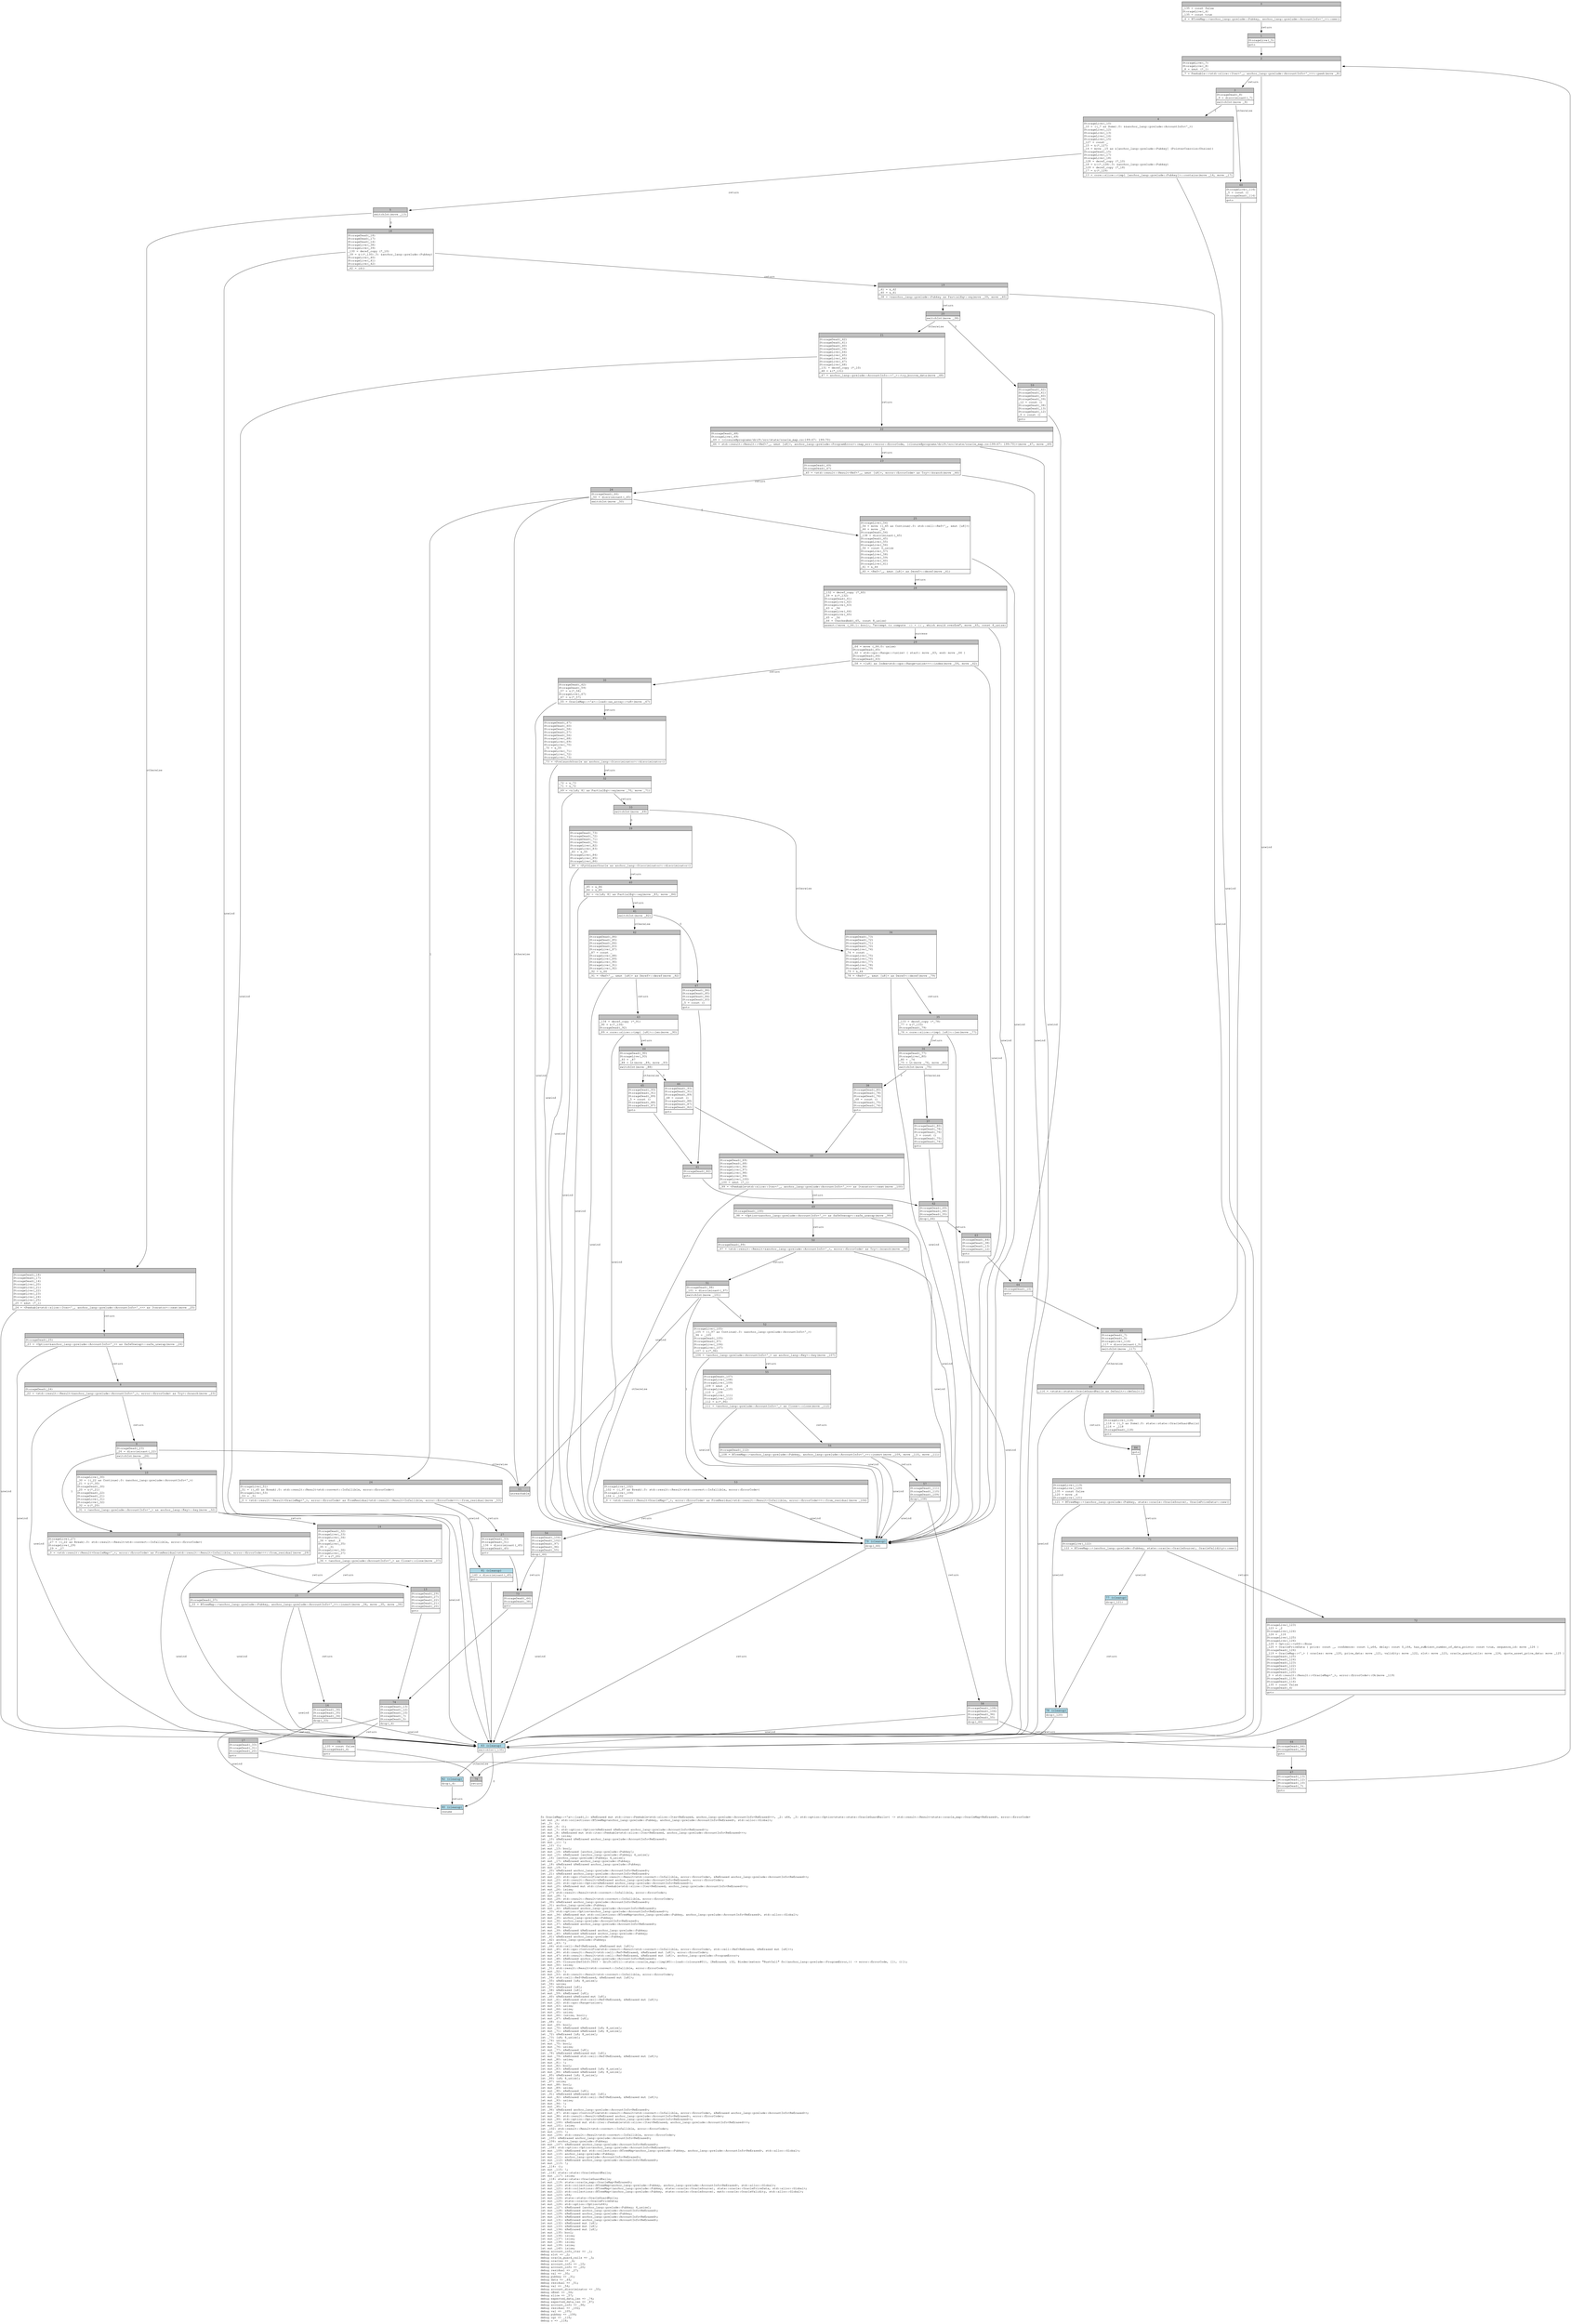digraph Mir_0_3601 {
    graph [fontname="Courier, monospace"];
    node [fontname="Courier, monospace"];
    edge [fontname="Courier, monospace"];
    label=<fn OracleMap::&lt;'a&gt;::load(_1: &amp;ReErased mut std::iter::Peekable&lt;std::slice::Iter&lt;ReErased, anchor_lang::prelude::AccountInfo&lt;ReErased&gt;&gt;&gt;, _2: u64, _3: std::option::Option&lt;state::state::OracleGuardRails&gt;) -&gt; std::result::Result&lt;state::oracle_map::OracleMap&lt;ReErased&gt;, error::ErrorCode&gt;<br align="left"/>let mut _4: std::collections::BTreeMap&lt;anchor_lang::prelude::Pubkey, anchor_lang::prelude::AccountInfo&lt;ReErased&gt;, std::alloc::Global&gt;;<br align="left"/>let _5: ();<br align="left"/>let mut _6: ();<br align="left"/>let mut _7: std::option::Option&lt;&amp;ReErased &amp;ReErased anchor_lang::prelude::AccountInfo&lt;ReErased&gt;&gt;;<br align="left"/>let mut _8: &amp;ReErased mut std::iter::Peekable&lt;std::slice::Iter&lt;ReErased, anchor_lang::prelude::AccountInfo&lt;ReErased&gt;&gt;&gt;;<br align="left"/>let mut _9: isize;<br align="left"/>let _10: &amp;ReErased &amp;ReErased anchor_lang::prelude::AccountInfo&lt;ReErased&gt;;<br align="left"/>let mut _11: !;<br align="left"/>let _12: ();<br align="left"/>let mut _13: bool;<br align="left"/>let mut _14: &amp;ReErased [anchor_lang::prelude::Pubkey];<br align="left"/>let mut _15: &amp;ReErased [anchor_lang::prelude::Pubkey; 4_usize];<br align="left"/>let _16: [anchor_lang::prelude::Pubkey; 4_usize];<br align="left"/>let mut _17: &amp;ReErased anchor_lang::prelude::Pubkey;<br align="left"/>let _18: &amp;ReErased &amp;ReErased anchor_lang::prelude::Pubkey;<br align="left"/>let mut _19: !;<br align="left"/>let _20: &amp;ReErased anchor_lang::prelude::AccountInfo&lt;ReErased&gt;;<br align="left"/>let _21: &amp;ReErased anchor_lang::prelude::AccountInfo&lt;ReErased&gt;;<br align="left"/>let mut _22: std::ops::ControlFlow&lt;std::result::Result&lt;std::convert::Infallible, error::ErrorCode&gt;, &amp;ReErased anchor_lang::prelude::AccountInfo&lt;ReErased&gt;&gt;;<br align="left"/>let mut _23: std::result::Result&lt;&amp;ReErased anchor_lang::prelude::AccountInfo&lt;ReErased&gt;, error::ErrorCode&gt;;<br align="left"/>let mut _24: std::option::Option&lt;&amp;ReErased anchor_lang::prelude::AccountInfo&lt;ReErased&gt;&gt;;<br align="left"/>let mut _25: &amp;ReErased mut std::iter::Peekable&lt;std::slice::Iter&lt;ReErased, anchor_lang::prelude::AccountInfo&lt;ReErased&gt;&gt;&gt;;<br align="left"/>let mut _26: isize;<br align="left"/>let _27: std::result::Result&lt;std::convert::Infallible, error::ErrorCode&gt;;<br align="left"/>let mut _28: !;<br align="left"/>let mut _29: std::result::Result&lt;std::convert::Infallible, error::ErrorCode&gt;;<br align="left"/>let _30: &amp;ReErased anchor_lang::prelude::AccountInfo&lt;ReErased&gt;;<br align="left"/>let _31: anchor_lang::prelude::Pubkey;<br align="left"/>let mut _32: &amp;ReErased anchor_lang::prelude::AccountInfo&lt;ReErased&gt;;<br align="left"/>let _33: std::option::Option&lt;anchor_lang::prelude::AccountInfo&lt;ReErased&gt;&gt;;<br align="left"/>let mut _34: &amp;ReErased mut std::collections::BTreeMap&lt;anchor_lang::prelude::Pubkey, anchor_lang::prelude::AccountInfo&lt;ReErased&gt;, std::alloc::Global&gt;;<br align="left"/>let mut _35: anchor_lang::prelude::Pubkey;<br align="left"/>let mut _36: anchor_lang::prelude::AccountInfo&lt;ReErased&gt;;<br align="left"/>let mut _37: &amp;ReErased anchor_lang::prelude::AccountInfo&lt;ReErased&gt;;<br align="left"/>let mut _38: bool;<br align="left"/>let mut _39: &amp;ReErased &amp;ReErased anchor_lang::prelude::Pubkey;<br align="left"/>let mut _40: &amp;ReErased &amp;ReErased anchor_lang::prelude::Pubkey;<br align="left"/>let _41: &amp;ReErased anchor_lang::prelude::Pubkey;<br align="left"/>let _42: anchor_lang::prelude::Pubkey;<br align="left"/>let mut _43: !;<br align="left"/>let _44: std::cell::Ref&lt;ReErased, &amp;ReErased mut [u8]&gt;;<br align="left"/>let mut _45: std::ops::ControlFlow&lt;std::result::Result&lt;std::convert::Infallible, error::ErrorCode&gt;, std::cell::Ref&lt;ReErased, &amp;ReErased mut [u8]&gt;&gt;;<br align="left"/>let mut _46: std::result::Result&lt;std::cell::Ref&lt;ReErased, &amp;ReErased mut [u8]&gt;, error::ErrorCode&gt;;<br align="left"/>let mut _47: std::result::Result&lt;std::cell::Ref&lt;ReErased, &amp;ReErased mut [u8]&gt;, anchor_lang::prelude::ProgramError&gt;;<br align="left"/>let mut _48: &amp;ReErased anchor_lang::prelude::AccountInfo&lt;ReErased&gt;;<br align="left"/>let mut _49: Closure(DefId(0:3603 ~ drift[d311]::state::oracle_map::{impl#0}::load::{closure#0}), [ReErased, i32, Binder(extern &quot;RustCall&quot; fn((anchor_lang::prelude::ProgramError,)) -&gt; error::ErrorCode, []), ()]);<br align="left"/>let mut _50: isize;<br align="left"/>let _51: std::result::Result&lt;std::convert::Infallible, error::ErrorCode&gt;;<br align="left"/>let mut _52: !;<br align="left"/>let mut _53: std::result::Result&lt;std::convert::Infallible, error::ErrorCode&gt;;<br align="left"/>let _54: std::cell::Ref&lt;ReErased, &amp;ReErased mut [u8]&gt;;<br align="left"/>let _55: &amp;ReErased [u8; 8_usize];<br align="left"/>let _56: usize;<br align="left"/>let _57: &amp;ReErased [u8];<br align="left"/>let _58: &amp;ReErased [u8];<br align="left"/>let mut _59: &amp;ReErased [u8];<br align="left"/>let _60: &amp;ReErased &amp;ReErased mut [u8];<br align="left"/>let mut _61: &amp;ReErased std::cell::Ref&lt;ReErased, &amp;ReErased mut [u8]&gt;;<br align="left"/>let mut _62: std::ops::Range&lt;usize&gt;;<br align="left"/>let mut _63: usize;<br align="left"/>let mut _64: usize;<br align="left"/>let mut _65: usize;<br align="left"/>let mut _66: (usize, bool);<br align="left"/>let mut _67: &amp;ReErased [u8];<br align="left"/>let _68: ();<br align="left"/>let mut _69: bool;<br align="left"/>let mut _70: &amp;ReErased &amp;ReErased [u8; 8_usize];<br align="left"/>let mut _71: &amp;ReErased &amp;ReErased [u8; 8_usize];<br align="left"/>let _72: &amp;ReErased [u8; 8_usize];<br align="left"/>let _73: [u8; 8_usize];<br align="left"/>let _74: usize;<br align="left"/>let mut _75: bool;<br align="left"/>let mut _76: usize;<br align="left"/>let mut _77: &amp;ReErased [u8];<br align="left"/>let _78: &amp;ReErased &amp;ReErased mut [u8];<br align="left"/>let mut _79: &amp;ReErased std::cell::Ref&lt;ReErased, &amp;ReErased mut [u8]&gt;;<br align="left"/>let mut _80: usize;<br align="left"/>let mut _81: !;<br align="left"/>let mut _82: bool;<br align="left"/>let mut _83: &amp;ReErased &amp;ReErased [u8; 8_usize];<br align="left"/>let mut _84: &amp;ReErased &amp;ReErased [u8; 8_usize];<br align="left"/>let _85: &amp;ReErased [u8; 8_usize];<br align="left"/>let _86: [u8; 8_usize];<br align="left"/>let _87: usize;<br align="left"/>let mut _88: bool;<br align="left"/>let mut _89: usize;<br align="left"/>let mut _90: &amp;ReErased [u8];<br align="left"/>let _91: &amp;ReErased &amp;ReErased mut [u8];<br align="left"/>let mut _92: &amp;ReErased std::cell::Ref&lt;ReErased, &amp;ReErased mut [u8]&gt;;<br align="left"/>let mut _93: usize;<br align="left"/>let mut _94: !;<br align="left"/>let mut _95: !;<br align="left"/>let _96: &amp;ReErased anchor_lang::prelude::AccountInfo&lt;ReErased&gt;;<br align="left"/>let mut _97: std::ops::ControlFlow&lt;std::result::Result&lt;std::convert::Infallible, error::ErrorCode&gt;, &amp;ReErased anchor_lang::prelude::AccountInfo&lt;ReErased&gt;&gt;;<br align="left"/>let mut _98: std::result::Result&lt;&amp;ReErased anchor_lang::prelude::AccountInfo&lt;ReErased&gt;, error::ErrorCode&gt;;<br align="left"/>let mut _99: std::option::Option&lt;&amp;ReErased anchor_lang::prelude::AccountInfo&lt;ReErased&gt;&gt;;<br align="left"/>let mut _100: &amp;ReErased mut std::iter::Peekable&lt;std::slice::Iter&lt;ReErased, anchor_lang::prelude::AccountInfo&lt;ReErased&gt;&gt;&gt;;<br align="left"/>let mut _101: isize;<br align="left"/>let _102: std::result::Result&lt;std::convert::Infallible, error::ErrorCode&gt;;<br align="left"/>let mut _103: !;<br align="left"/>let mut _104: std::result::Result&lt;std::convert::Infallible, error::ErrorCode&gt;;<br align="left"/>let _105: &amp;ReErased anchor_lang::prelude::AccountInfo&lt;ReErased&gt;;<br align="left"/>let _106: anchor_lang::prelude::Pubkey;<br align="left"/>let mut _107: &amp;ReErased anchor_lang::prelude::AccountInfo&lt;ReErased&gt;;<br align="left"/>let _108: std::option::Option&lt;anchor_lang::prelude::AccountInfo&lt;ReErased&gt;&gt;;<br align="left"/>let mut _109: &amp;ReErased mut std::collections::BTreeMap&lt;anchor_lang::prelude::Pubkey, anchor_lang::prelude::AccountInfo&lt;ReErased&gt;, std::alloc::Global&gt;;<br align="left"/>let mut _110: anchor_lang::prelude::Pubkey;<br align="left"/>let mut _111: anchor_lang::prelude::AccountInfo&lt;ReErased&gt;;<br align="left"/>let mut _112: &amp;ReErased anchor_lang::prelude::AccountInfo&lt;ReErased&gt;;<br align="left"/>let mut _113: !;<br align="left"/>let _114: ();<br align="left"/>let mut _115: !;<br align="left"/>let _116: state::state::OracleGuardRails;<br align="left"/>let mut _117: isize;<br align="left"/>let _118: state::state::OracleGuardRails;<br align="left"/>let mut _119: state::oracle_map::OracleMap&lt;ReErased&gt;;<br align="left"/>let mut _120: std::collections::BTreeMap&lt;anchor_lang::prelude::Pubkey, anchor_lang::prelude::AccountInfo&lt;ReErased&gt;, std::alloc::Global&gt;;<br align="left"/>let mut _121: std::collections::BTreeMap&lt;(anchor_lang::prelude::Pubkey, state::oracle::OracleSource), state::oracle::OraclePriceData, std::alloc::Global&gt;;<br align="left"/>let mut _122: std::collections::BTreeMap&lt;(anchor_lang::prelude::Pubkey, state::oracle::OracleSource), math::oracle::OracleValidity, std::alloc::Global&gt;;<br align="left"/>let mut _123: u64;<br align="left"/>let mut _124: state::state::OracleGuardRails;<br align="left"/>let mut _125: state::oracle::OraclePriceData;<br align="left"/>let mut _126: std::option::Option&lt;u64&gt;;<br align="left"/>let mut _127: &amp;ReErased [anchor_lang::prelude::Pubkey; 4_usize];<br align="left"/>let mut _128: &amp;ReErased anchor_lang::prelude::AccountInfo&lt;ReErased&gt;;<br align="left"/>let mut _129: &amp;ReErased anchor_lang::prelude::Pubkey;<br align="left"/>let mut _130: &amp;ReErased anchor_lang::prelude::AccountInfo&lt;ReErased&gt;;<br align="left"/>let mut _131: &amp;ReErased anchor_lang::prelude::AccountInfo&lt;ReErased&gt;;<br align="left"/>let mut _132: &amp;ReErased mut [u8];<br align="left"/>let mut _133: &amp;ReErased mut [u8];<br align="left"/>let mut _134: &amp;ReErased mut [u8];<br align="left"/>let mut _135: bool;<br align="left"/>let mut _136: isize;<br align="left"/>let mut _137: isize;<br align="left"/>let mut _138: isize;<br align="left"/>let mut _139: isize;<br align="left"/>let mut _140: isize;<br align="left"/>debug account_info_iter =&gt; _1;<br align="left"/>debug slot =&gt; _2;<br align="left"/>debug oracle_guard_rails =&gt; _3;<br align="left"/>debug oracles =&gt; _4;<br align="left"/>debug account_info =&gt; _10;<br align="left"/>debug account_info =&gt; _20;<br align="left"/>debug residual =&gt; _27;<br align="left"/>debug val =&gt; _30;<br align="left"/>debug pubkey =&gt; _31;<br align="left"/>debug data =&gt; _44;<br align="left"/>debug residual =&gt; _51;<br align="left"/>debug val =&gt; _54;<br align="left"/>debug account_discriminator =&gt; _55;<br align="left"/>debug offset =&gt; _56;<br align="left"/>debug slice =&gt; _57;<br align="left"/>debug expected_data_len =&gt; _74;<br align="left"/>debug expected_data_len =&gt; _87;<br align="left"/>debug account_info =&gt; _96;<br align="left"/>debug residual =&gt; _102;<br align="left"/>debug val =&gt; _105;<br align="left"/>debug pubkey =&gt; _106;<br align="left"/>debug ogr =&gt; _116;<br align="left"/>debug o =&gt; _118;<br align="left"/>>;
    bb0__0_3601 [shape="none", label=<<table border="0" cellborder="1" cellspacing="0"><tr><td bgcolor="gray" align="center" colspan="1">0</td></tr><tr><td align="left" balign="left">_135 = const false<br/>StorageLive(_4)<br/>_135 = const true<br/></td></tr><tr><td align="left">_4 = BTreeMap::&lt;anchor_lang::prelude::Pubkey, anchor_lang::prelude::AccountInfo&lt;'_&gt;&gt;::new()</td></tr></table>>];
    bb1__0_3601 [shape="none", label=<<table border="0" cellborder="1" cellspacing="0"><tr><td bgcolor="gray" align="center" colspan="1">1</td></tr><tr><td align="left" balign="left">StorageLive(_5)<br/></td></tr><tr><td align="left">goto</td></tr></table>>];
    bb2__0_3601 [shape="none", label=<<table border="0" cellborder="1" cellspacing="0"><tr><td bgcolor="gray" align="center" colspan="1">2</td></tr><tr><td align="left" balign="left">StorageLive(_7)<br/>StorageLive(_8)<br/>_8 = &amp;mut (*_1)<br/></td></tr><tr><td align="left">_7 = Peekable::&lt;std::slice::Iter&lt;'_, anchor_lang::prelude::AccountInfo&lt;'_&gt;&gt;&gt;::peek(move _8)</td></tr></table>>];
    bb3__0_3601 [shape="none", label=<<table border="0" cellborder="1" cellspacing="0"><tr><td bgcolor="gray" align="center" colspan="1">3</td></tr><tr><td align="left" balign="left">StorageDead(_8)<br/>_9 = discriminant(_7)<br/></td></tr><tr><td align="left">switchInt(move _9)</td></tr></table>>];
    bb4__0_3601 [shape="none", label=<<table border="0" cellborder="1" cellspacing="0"><tr><td bgcolor="gray" align="center" colspan="1">4</td></tr><tr><td align="left" balign="left">StorageLive(_10)<br/>_10 = ((_7 as Some).0: &amp;&amp;anchor_lang::prelude::AccountInfo&lt;'_&gt;)<br/>StorageLive(_12)<br/>StorageLive(_13)<br/>StorageLive(_14)<br/>StorageLive(_15)<br/>_127 = const _<br/>_15 = &amp;(*_127)<br/>_14 = move _15 as &amp;[anchor_lang::prelude::Pubkey] (PointerCoercion(Unsize))<br/>StorageDead(_15)<br/>StorageLive(_17)<br/>StorageLive(_18)<br/>_128 = deref_copy (*_10)<br/>_18 = &amp;((*_128).3: &amp;anchor_lang::prelude::Pubkey)<br/>_129 = deref_copy (*_18)<br/>_17 = &amp;(*_129)<br/></td></tr><tr><td align="left">_13 = core::slice::&lt;impl [anchor_lang::prelude::Pubkey]&gt;::contains(move _14, move _17)</td></tr></table>>];
    bb5__0_3601 [shape="none", label=<<table border="0" cellborder="1" cellspacing="0"><tr><td bgcolor="gray" align="center" colspan="1">5</td></tr><tr><td align="left">switchInt(move _13)</td></tr></table>>];
    bb6__0_3601 [shape="none", label=<<table border="0" cellborder="1" cellspacing="0"><tr><td bgcolor="gray" align="center" colspan="1">6</td></tr><tr><td align="left" balign="left">StorageDead(_18)<br/>StorageDead(_17)<br/>StorageDead(_14)<br/>StorageLive(_20)<br/>StorageLive(_21)<br/>StorageLive(_22)<br/>StorageLive(_23)<br/>StorageLive(_24)<br/>StorageLive(_25)<br/>_25 = &amp;mut (*_1)<br/></td></tr><tr><td align="left">_24 = &lt;Peekable&lt;std::slice::Iter&lt;'_, anchor_lang::prelude::AccountInfo&lt;'_&gt;&gt;&gt; as Iterator&gt;::next(move _25)</td></tr></table>>];
    bb7__0_3601 [shape="none", label=<<table border="0" cellborder="1" cellspacing="0"><tr><td bgcolor="gray" align="center" colspan="1">7</td></tr><tr><td align="left" balign="left">StorageDead(_25)<br/></td></tr><tr><td align="left">_23 = &lt;Option&lt;&amp;anchor_lang::prelude::AccountInfo&lt;'_&gt;&gt; as SafeUnwrap&gt;::safe_unwrap(move _24)</td></tr></table>>];
    bb8__0_3601 [shape="none", label=<<table border="0" cellborder="1" cellspacing="0"><tr><td bgcolor="gray" align="center" colspan="1">8</td></tr><tr><td align="left" balign="left">StorageDead(_24)<br/></td></tr><tr><td align="left">_22 = &lt;std::result::Result&lt;&amp;anchor_lang::prelude::AccountInfo&lt;'_&gt;, error::ErrorCode&gt; as Try&gt;::branch(move _23)</td></tr></table>>];
    bb9__0_3601 [shape="none", label=<<table border="0" cellborder="1" cellspacing="0"><tr><td bgcolor="gray" align="center" colspan="1">9</td></tr><tr><td align="left" balign="left">StorageDead(_23)<br/>_26 = discriminant(_22)<br/></td></tr><tr><td align="left">switchInt(move _26)</td></tr></table>>];
    bb10__0_3601 [shape="none", label=<<table border="0" cellborder="1" cellspacing="0"><tr><td bgcolor="gray" align="center" colspan="1">10</td></tr><tr><td align="left" balign="left">StorageLive(_30)<br/>_30 = ((_22 as Continue).0: &amp;anchor_lang::prelude::AccountInfo&lt;'_&gt;)<br/>_21 = &amp;(*_30)<br/>StorageDead(_30)<br/>_20 = &amp;(*_21)<br/>StorageDead(_22)<br/>StorageDead(_21)<br/>StorageLive(_31)<br/>StorageLive(_32)<br/>_32 = &amp;(*_20)<br/></td></tr><tr><td align="left">_31 = &lt;anchor_lang::prelude::AccountInfo&lt;'_&gt; as anchor_lang::Key&gt;::key(move _32)</td></tr></table>>];
    bb11__0_3601 [shape="none", label=<<table border="0" cellborder="1" cellspacing="0"><tr><td bgcolor="gray" align="center" colspan="1">11</td></tr><tr><td align="left">unreachable</td></tr></table>>];
    bb12__0_3601 [shape="none", label=<<table border="0" cellborder="1" cellspacing="0"><tr><td bgcolor="gray" align="center" colspan="1">12</td></tr><tr><td align="left" balign="left">StorageLive(_27)<br/>_27 = ((_22 as Break).0: std::result::Result&lt;std::convert::Infallible, error::ErrorCode&gt;)<br/>StorageLive(_29)<br/>_29 = _27<br/></td></tr><tr><td align="left">_0 = &lt;std::result::Result&lt;OracleMap&lt;'_&gt;, error::ErrorCode&gt; as FromResidual&lt;std::result::Result&lt;Infallible, error::ErrorCode&gt;&gt;&gt;::from_residual(move _29)</td></tr></table>>];
    bb13__0_3601 [shape="none", label=<<table border="0" cellborder="1" cellspacing="0"><tr><td bgcolor="gray" align="center" colspan="1">13</td></tr><tr><td align="left" balign="left">StorageDead(_29)<br/>StorageDead(_27)<br/>StorageDead(_22)<br/>StorageDead(_21)<br/>StorageDead(_20)<br/></td></tr><tr><td align="left">goto</td></tr></table>>];
    bb14__0_3601 [shape="none", label=<<table border="0" cellborder="1" cellspacing="0"><tr><td bgcolor="gray" align="center" colspan="1">14</td></tr><tr><td align="left" balign="left">StorageDead(_32)<br/>StorageLive(_33)<br/>StorageLive(_34)<br/>_34 = &amp;mut _4<br/>StorageLive(_35)<br/>_35 = _31<br/>StorageLive(_36)<br/>StorageLive(_37)<br/>_37 = &amp;(*_20)<br/></td></tr><tr><td align="left">_36 = &lt;anchor_lang::prelude::AccountInfo&lt;'_&gt; as Clone&gt;::clone(move _37)</td></tr></table>>];
    bb15__0_3601 [shape="none", label=<<table border="0" cellborder="1" cellspacing="0"><tr><td bgcolor="gray" align="center" colspan="1">15</td></tr><tr><td align="left" balign="left">StorageDead(_37)<br/></td></tr><tr><td align="left">_33 = BTreeMap::&lt;anchor_lang::prelude::Pubkey, anchor_lang::prelude::AccountInfo&lt;'_&gt;&gt;::insert(move _34, move _35, move _36)</td></tr></table>>];
    bb16__0_3601 [shape="none", label=<<table border="0" cellborder="1" cellspacing="0"><tr><td bgcolor="gray" align="center" colspan="1">16</td></tr><tr><td align="left" balign="left">StorageDead(_36)<br/>StorageDead(_35)<br/>StorageDead(_34)<br/></td></tr><tr><td align="left">drop(_33)</td></tr></table>>];
    bb17__0_3601 [shape="none", label=<<table border="0" cellborder="1" cellspacing="0"><tr><td bgcolor="gray" align="center" colspan="1">17</td></tr><tr><td align="left" balign="left">StorageDead(_33)<br/>StorageDead(_31)<br/>StorageDead(_20)<br/></td></tr><tr><td align="left">goto</td></tr></table>>];
    bb18__0_3601 [shape="none", label=<<table border="0" cellborder="1" cellspacing="0"><tr><td bgcolor="gray" align="center" colspan="1">18</td></tr><tr><td align="left" balign="left">StorageDead(_18)<br/>StorageDead(_17)<br/>StorageDead(_14)<br/>StorageLive(_38)<br/>StorageLive(_39)<br/>_130 = deref_copy (*_10)<br/>_39 = &amp;((*_130).3: &amp;anchor_lang::prelude::Pubkey)<br/>StorageLive(_40)<br/>StorageLive(_41)<br/>StorageLive(_42)<br/></td></tr><tr><td align="left">_42 = id()</td></tr></table>>];
    bb19__0_3601 [shape="none", label=<<table border="0" cellborder="1" cellspacing="0"><tr><td bgcolor="gray" align="center" colspan="1">19</td></tr><tr><td align="left" balign="left">_41 = &amp;_42<br/>_40 = &amp;_41<br/></td></tr><tr><td align="left">_38 = &lt;&amp;anchor_lang::prelude::Pubkey as PartialEq&gt;::eq(move _39, move _40)</td></tr></table>>];
    bb20__0_3601 [shape="none", label=<<table border="0" cellborder="1" cellspacing="0"><tr><td bgcolor="gray" align="center" colspan="1">20</td></tr><tr><td align="left">switchInt(move _38)</td></tr></table>>];
    bb21__0_3601 [shape="none", label=<<table border="0" cellborder="1" cellspacing="0"><tr><td bgcolor="gray" align="center" colspan="1">21</td></tr><tr><td align="left" balign="left">StorageDead(_42)<br/>StorageDead(_41)<br/>StorageDead(_40)<br/>StorageDead(_39)<br/>StorageLive(_44)<br/>StorageLive(_45)<br/>StorageLive(_46)<br/>StorageLive(_47)<br/>StorageLive(_48)<br/>_131 = deref_copy (*_10)<br/>_48 = &amp;(*_131)<br/></td></tr><tr><td align="left">_47 = anchor_lang::prelude::AccountInfo::&lt;'_&gt;::try_borrow_data(move _48)</td></tr></table>>];
    bb22__0_3601 [shape="none", label=<<table border="0" cellborder="1" cellspacing="0"><tr><td bgcolor="gray" align="center" colspan="1">22</td></tr><tr><td align="left" balign="left">StorageDead(_48)<br/>StorageLive(_49)<br/>_49 = {closure@programs/drift/src/state/oracle_map.rs:199:67: 199:70}<br/></td></tr><tr><td align="left">_46 = std::result::Result::&lt;Ref&lt;'_, &amp;mut [u8]&gt;, anchor_lang::prelude::ProgramError&gt;::map_err::&lt;error::ErrorCode, {closure@programs/drift/src/state/oracle_map.rs:199:67: 199:70}&gt;(move _47, move _49)</td></tr></table>>];
    bb23__0_3601 [shape="none", label=<<table border="0" cellborder="1" cellspacing="0"><tr><td bgcolor="gray" align="center" colspan="1">23</td></tr><tr><td align="left" balign="left">StorageDead(_49)<br/>StorageDead(_47)<br/></td></tr><tr><td align="left">_45 = &lt;std::result::Result&lt;Ref&lt;'_, &amp;mut [u8]&gt;, error::ErrorCode&gt; as Try&gt;::branch(move _46)</td></tr></table>>];
    bb24__0_3601 [shape="none", label=<<table border="0" cellborder="1" cellspacing="0"><tr><td bgcolor="gray" align="center" colspan="1">24</td></tr><tr><td align="left" balign="left">StorageDead(_46)<br/>_50 = discriminant(_45)<br/></td></tr><tr><td align="left">switchInt(move _50)</td></tr></table>>];
    bb25__0_3601 [shape="none", label=<<table border="0" cellborder="1" cellspacing="0"><tr><td bgcolor="gray" align="center" colspan="1">25</td></tr><tr><td align="left" balign="left">StorageLive(_54)<br/>_54 = move ((_45 as Continue).0: std::cell::Ref&lt;'_, &amp;mut [u8]&gt;)<br/>_44 = move _54<br/>StorageDead(_54)<br/>_138 = discriminant(_45)<br/>StorageDead(_45)<br/>StorageLive(_55)<br/>StorageLive(_56)<br/>_56 = const 0_usize<br/>StorageLive(_57)<br/>StorageLive(_58)<br/>StorageLive(_59)<br/>StorageLive(_60)<br/>StorageLive(_61)<br/>_61 = &amp;_44<br/></td></tr><tr><td align="left">_60 = &lt;Ref&lt;'_, &amp;mut [u8]&gt; as Deref&gt;::deref(move _61)</td></tr></table>>];
    bb26__0_3601 [shape="none", label=<<table border="0" cellborder="1" cellspacing="0"><tr><td bgcolor="gray" align="center" colspan="1">26</td></tr><tr><td align="left" balign="left">StorageLive(_51)<br/>_51 = ((_45 as Break).0: std::result::Result&lt;std::convert::Infallible, error::ErrorCode&gt;)<br/>StorageLive(_53)<br/>_53 = _51<br/></td></tr><tr><td align="left">_0 = &lt;std::result::Result&lt;OracleMap&lt;'_&gt;, error::ErrorCode&gt; as FromResidual&lt;std::result::Result&lt;Infallible, error::ErrorCode&gt;&gt;&gt;::from_residual(move _53)</td></tr></table>>];
    bb27__0_3601 [shape="none", label=<<table border="0" cellborder="1" cellspacing="0"><tr><td bgcolor="gray" align="center" colspan="1">27</td></tr><tr><td align="left" balign="left">StorageDead(_53)<br/>StorageDead(_51)<br/>_136 = discriminant(_45)<br/>StorageDead(_45)<br/></td></tr><tr><td align="left">goto</td></tr></table>>];
    bb28__0_3601 [shape="none", label=<<table border="0" cellborder="1" cellspacing="0"><tr><td bgcolor="gray" align="center" colspan="1">28</td></tr><tr><td align="left" balign="left">_132 = deref_copy (*_60)<br/>_59 = &amp;(*_132)<br/>StorageDead(_61)<br/>StorageLive(_62)<br/>StorageLive(_63)<br/>_63 = _56<br/>StorageLive(_64)<br/>StorageLive(_65)<br/>_65 = _56<br/>_66 = CheckedAdd(_65, const 8_usize)<br/></td></tr><tr><td align="left">assert(!move (_66.1: bool), &quot;attempt to compute `{} + {}`, which would overflow&quot;, move _65, const 8_usize)</td></tr></table>>];
    bb29__0_3601 [shape="none", label=<<table border="0" cellborder="1" cellspacing="0"><tr><td bgcolor="gray" align="center" colspan="1">29</td></tr><tr><td align="left" balign="left">_64 = move (_66.0: usize)<br/>StorageDead(_65)<br/>_62 = std::ops::Range::&lt;usize&gt; { start: move _63, end: move _64 }<br/>StorageDead(_64)<br/>StorageDead(_63)<br/></td></tr><tr><td align="left">_58 = &lt;[u8] as Index&lt;std::ops::Range&lt;usize&gt;&gt;&gt;::index(move _59, move _62)</td></tr></table>>];
    bb30__0_3601 [shape="none", label=<<table border="0" cellborder="1" cellspacing="0"><tr><td bgcolor="gray" align="center" colspan="1">30</td></tr><tr><td align="left" balign="left">StorageDead(_62)<br/>StorageDead(_59)<br/>_57 = &amp;(*_58)<br/>StorageLive(_67)<br/>_67 = &amp;(*_57)<br/></td></tr><tr><td align="left">_55 = OracleMap::&lt;'a&gt;::load::as_array::&lt;u8&gt;(move _67)</td></tr></table>>];
    bb31__0_3601 [shape="none", label=<<table border="0" cellborder="1" cellspacing="0"><tr><td bgcolor="gray" align="center" colspan="1">31</td></tr><tr><td align="left" balign="left">StorageDead(_67)<br/>StorageDead(_60)<br/>StorageDead(_58)<br/>StorageDead(_57)<br/>StorageDead(_56)<br/>StorageLive(_68)<br/>StorageLive(_69)<br/>StorageLive(_70)<br/>_70 = &amp;_55<br/>StorageLive(_71)<br/>StorageLive(_72)<br/>StorageLive(_73)<br/></td></tr><tr><td align="left">_73 = &lt;PrelaunchOracle as anchor_lang::Discriminator&gt;::discriminator()</td></tr></table>>];
    bb32__0_3601 [shape="none", label=<<table border="0" cellborder="1" cellspacing="0"><tr><td bgcolor="gray" align="center" colspan="1">32</td></tr><tr><td align="left" balign="left">_72 = &amp;_73<br/>_71 = &amp;_72<br/></td></tr><tr><td align="left">_69 = &lt;&amp;[u8; 8] as PartialEq&gt;::eq(move _70, move _71)</td></tr></table>>];
    bb33__0_3601 [shape="none", label=<<table border="0" cellborder="1" cellspacing="0"><tr><td bgcolor="gray" align="center" colspan="1">33</td></tr><tr><td align="left">switchInt(move _69)</td></tr></table>>];
    bb34__0_3601 [shape="none", label=<<table border="0" cellborder="1" cellspacing="0"><tr><td bgcolor="gray" align="center" colspan="1">34</td></tr><tr><td align="left" balign="left">StorageDead(_73)<br/>StorageDead(_72)<br/>StorageDead(_71)<br/>StorageDead(_70)<br/>StorageLive(_74)<br/>_74 = const _<br/>StorageLive(_75)<br/>StorageLive(_76)<br/>StorageLive(_77)<br/>StorageLive(_78)<br/>StorageLive(_79)<br/>_79 = &amp;_44<br/></td></tr><tr><td align="left">_78 = &lt;Ref&lt;'_, &amp;mut [u8]&gt; as Deref&gt;::deref(move _79)</td></tr></table>>];
    bb35__0_3601 [shape="none", label=<<table border="0" cellborder="1" cellspacing="0"><tr><td bgcolor="gray" align="center" colspan="1">35</td></tr><tr><td align="left" balign="left">_133 = deref_copy (*_78)<br/>_77 = &amp;(*_133)<br/>StorageDead(_79)<br/></td></tr><tr><td align="left">_76 = core::slice::&lt;impl [u8]&gt;::len(move _77)</td></tr></table>>];
    bb36__0_3601 [shape="none", label=<<table border="0" cellborder="1" cellspacing="0"><tr><td bgcolor="gray" align="center" colspan="1">36</td></tr><tr><td align="left" balign="left">StorageDead(_77)<br/>StorageLive(_80)<br/>_80 = _74<br/>_75 = Lt(move _76, move _80)<br/></td></tr><tr><td align="left">switchInt(move _75)</td></tr></table>>];
    bb37__0_3601 [shape="none", label=<<table border="0" cellborder="1" cellspacing="0"><tr><td bgcolor="gray" align="center" colspan="1">37</td></tr><tr><td align="left" balign="left">StorageDead(_80)<br/>StorageDead(_78)<br/>StorageDead(_76)<br/>_5 = const ()<br/>StorageDead(_75)<br/>StorageDead(_74)<br/></td></tr><tr><td align="left">goto</td></tr></table>>];
    bb38__0_3601 [shape="none", label=<<table border="0" cellborder="1" cellspacing="0"><tr><td bgcolor="gray" align="center" colspan="1">38</td></tr><tr><td align="left" balign="left">StorageDead(_80)<br/>StorageDead(_78)<br/>StorageDead(_76)<br/>_68 = const ()<br/>StorageDead(_75)<br/>StorageDead(_74)<br/></td></tr><tr><td align="left">goto</td></tr></table>>];
    bb39__0_3601 [shape="none", label=<<table border="0" cellborder="1" cellspacing="0"><tr><td bgcolor="gray" align="center" colspan="1">39</td></tr><tr><td align="left" balign="left">StorageDead(_73)<br/>StorageDead(_72)<br/>StorageDead(_71)<br/>StorageDead(_70)<br/>StorageLive(_82)<br/>StorageLive(_83)<br/>_83 = &amp;_55<br/>StorageLive(_84)<br/>StorageLive(_85)<br/>StorageLive(_86)<br/></td></tr><tr><td align="left">_86 = &lt;PythLazerOracle as anchor_lang::Discriminator&gt;::discriminator()</td></tr></table>>];
    bb40__0_3601 [shape="none", label=<<table border="0" cellborder="1" cellspacing="0"><tr><td bgcolor="gray" align="center" colspan="1">40</td></tr><tr><td align="left" balign="left">_85 = &amp;_86<br/>_84 = &amp;_85<br/></td></tr><tr><td align="left">_82 = &lt;&amp;[u8; 8] as PartialEq&gt;::eq(move _83, move _84)</td></tr></table>>];
    bb41__0_3601 [shape="none", label=<<table border="0" cellborder="1" cellspacing="0"><tr><td bgcolor="gray" align="center" colspan="1">41</td></tr><tr><td align="left">switchInt(move _82)</td></tr></table>>];
    bb42__0_3601 [shape="none", label=<<table border="0" cellborder="1" cellspacing="0"><tr><td bgcolor="gray" align="center" colspan="1">42</td></tr><tr><td align="left" balign="left">StorageDead(_86)<br/>StorageDead(_85)<br/>StorageDead(_84)<br/>StorageDead(_83)<br/>StorageLive(_87)<br/>_87 = const _<br/>StorageLive(_88)<br/>StorageLive(_89)<br/>StorageLive(_90)<br/>StorageLive(_91)<br/>StorageLive(_92)<br/>_92 = &amp;_44<br/></td></tr><tr><td align="left">_91 = &lt;Ref&lt;'_, &amp;mut [u8]&gt; as Deref&gt;::deref(move _92)</td></tr></table>>];
    bb43__0_3601 [shape="none", label=<<table border="0" cellborder="1" cellspacing="0"><tr><td bgcolor="gray" align="center" colspan="1">43</td></tr><tr><td align="left" balign="left">_134 = deref_copy (*_91)<br/>_90 = &amp;(*_134)<br/>StorageDead(_92)<br/></td></tr><tr><td align="left">_89 = core::slice::&lt;impl [u8]&gt;::len(move _90)</td></tr></table>>];
    bb44__0_3601 [shape="none", label=<<table border="0" cellborder="1" cellspacing="0"><tr><td bgcolor="gray" align="center" colspan="1">44</td></tr><tr><td align="left" balign="left">StorageDead(_90)<br/>StorageLive(_93)<br/>_93 = _87<br/>_88 = Lt(move _89, move _93)<br/></td></tr><tr><td align="left">switchInt(move _88)</td></tr></table>>];
    bb45__0_3601 [shape="none", label=<<table border="0" cellborder="1" cellspacing="0"><tr><td bgcolor="gray" align="center" colspan="1">45</td></tr><tr><td align="left" balign="left">StorageDead(_93)<br/>StorageDead(_91)<br/>StorageDead(_89)<br/>_5 = const ()<br/>StorageDead(_88)<br/>StorageDead(_87)<br/></td></tr><tr><td align="left">goto</td></tr></table>>];
    bb46__0_3601 [shape="none", label=<<table border="0" cellborder="1" cellspacing="0"><tr><td bgcolor="gray" align="center" colspan="1">46</td></tr><tr><td align="left" balign="left">StorageDead(_93)<br/>StorageDead(_91)<br/>StorageDead(_89)<br/>_68 = const ()<br/>StorageDead(_88)<br/>StorageDead(_87)<br/>StorageDead(_82)<br/></td></tr><tr><td align="left">goto</td></tr></table>>];
    bb47__0_3601 [shape="none", label=<<table border="0" cellborder="1" cellspacing="0"><tr><td bgcolor="gray" align="center" colspan="1">47</td></tr><tr><td align="left" balign="left">StorageDead(_86)<br/>StorageDead(_85)<br/>StorageDead(_84)<br/>StorageDead(_83)<br/>_5 = const ()<br/></td></tr><tr><td align="left">goto</td></tr></table>>];
    bb48__0_3601 [shape="none", label=<<table border="0" cellborder="1" cellspacing="0"><tr><td bgcolor="gray" align="center" colspan="1">48</td></tr><tr><td align="left" balign="left">StorageDead(_69)<br/>StorageDead(_68)<br/>StorageLive(_96)<br/>StorageLive(_97)<br/>StorageLive(_98)<br/>StorageLive(_99)<br/>StorageLive(_100)<br/>_100 = &amp;mut (*_1)<br/></td></tr><tr><td align="left">_99 = &lt;Peekable&lt;std::slice::Iter&lt;'_, anchor_lang::prelude::AccountInfo&lt;'_&gt;&gt;&gt; as Iterator&gt;::next(move _100)</td></tr></table>>];
    bb49__0_3601 [shape="none", label=<<table border="0" cellborder="1" cellspacing="0"><tr><td bgcolor="gray" align="center" colspan="1">49</td></tr><tr><td align="left" balign="left">StorageDead(_100)<br/></td></tr><tr><td align="left">_98 = &lt;Option&lt;&amp;anchor_lang::prelude::AccountInfo&lt;'_&gt;&gt; as SafeUnwrap&gt;::safe_unwrap(move _99)</td></tr></table>>];
    bb50__0_3601 [shape="none", label=<<table border="0" cellborder="1" cellspacing="0"><tr><td bgcolor="gray" align="center" colspan="1">50</td></tr><tr><td align="left" balign="left">StorageDead(_99)<br/></td></tr><tr><td align="left">_97 = &lt;std::result::Result&lt;&amp;anchor_lang::prelude::AccountInfo&lt;'_&gt;, error::ErrorCode&gt; as Try&gt;::branch(move _98)</td></tr></table>>];
    bb51__0_3601 [shape="none", label=<<table border="0" cellborder="1" cellspacing="0"><tr><td bgcolor="gray" align="center" colspan="1">51</td></tr><tr><td align="left" balign="left">StorageDead(_98)<br/>_101 = discriminant(_97)<br/></td></tr><tr><td align="left">switchInt(move _101)</td></tr></table>>];
    bb52__0_3601 [shape="none", label=<<table border="0" cellborder="1" cellspacing="0"><tr><td bgcolor="gray" align="center" colspan="1">52</td></tr><tr><td align="left" balign="left">StorageLive(_105)<br/>_105 = ((_97 as Continue).0: &amp;anchor_lang::prelude::AccountInfo&lt;'_&gt;)<br/>_96 = _105<br/>StorageDead(_105)<br/>StorageDead(_97)<br/>StorageLive(_106)<br/>StorageLive(_107)<br/>_107 = &amp;(*_96)<br/></td></tr><tr><td align="left">_106 = &lt;anchor_lang::prelude::AccountInfo&lt;'_&gt; as anchor_lang::Key&gt;::key(move _107)</td></tr></table>>];
    bb53__0_3601 [shape="none", label=<<table border="0" cellborder="1" cellspacing="0"><tr><td bgcolor="gray" align="center" colspan="1">53</td></tr><tr><td align="left" balign="left">StorageLive(_102)<br/>_102 = ((_97 as Break).0: std::result::Result&lt;std::convert::Infallible, error::ErrorCode&gt;)<br/>StorageLive(_104)<br/>_104 = _102<br/></td></tr><tr><td align="left">_0 = &lt;std::result::Result&lt;OracleMap&lt;'_&gt;, error::ErrorCode&gt; as FromResidual&lt;std::result::Result&lt;Infallible, error::ErrorCode&gt;&gt;&gt;::from_residual(move _104)</td></tr></table>>];
    bb54__0_3601 [shape="none", label=<<table border="0" cellborder="1" cellspacing="0"><tr><td bgcolor="gray" align="center" colspan="1">54</td></tr><tr><td align="left" balign="left">StorageDead(_104)<br/>StorageDead(_102)<br/>StorageDead(_97)<br/>StorageDead(_96)<br/>StorageDead(_55)<br/></td></tr><tr><td align="left">drop(_44)</td></tr></table>>];
    bb55__0_3601 [shape="none", label=<<table border="0" cellborder="1" cellspacing="0"><tr><td bgcolor="gray" align="center" colspan="1">55</td></tr><tr><td align="left" balign="left">StorageDead(_107)<br/>StorageLive(_108)<br/>StorageLive(_109)<br/>_109 = &amp;mut _4<br/>StorageLive(_110)<br/>_110 = _106<br/>StorageLive(_111)<br/>StorageLive(_112)<br/>_112 = &amp;(*_96)<br/></td></tr><tr><td align="left">_111 = &lt;anchor_lang::prelude::AccountInfo&lt;'_&gt; as Clone&gt;::clone(move _112)</td></tr></table>>];
    bb56__0_3601 [shape="none", label=<<table border="0" cellborder="1" cellspacing="0"><tr><td bgcolor="gray" align="center" colspan="1">56</td></tr><tr><td align="left" balign="left">StorageDead(_112)<br/></td></tr><tr><td align="left">_108 = BTreeMap::&lt;anchor_lang::prelude::Pubkey, anchor_lang::prelude::AccountInfo&lt;'_&gt;&gt;::insert(move _109, move _110, move _111)</td></tr></table>>];
    bb57__0_3601 [shape="none", label=<<table border="0" cellborder="1" cellspacing="0"><tr><td bgcolor="gray" align="center" colspan="1">57</td></tr><tr><td align="left" balign="left">StorageDead(_111)<br/>StorageDead(_110)<br/>StorageDead(_109)<br/></td></tr><tr><td align="left">drop(_108)</td></tr></table>>];
    bb58__0_3601 [shape="none", label=<<table border="0" cellborder="1" cellspacing="0"><tr><td bgcolor="gray" align="center" colspan="1">58</td></tr><tr><td align="left" balign="left">StorageDead(_108)<br/>StorageDead(_106)<br/>StorageDead(_96)<br/>StorageDead(_55)<br/></td></tr><tr><td align="left">drop(_44)</td></tr></table>>];
    bb59__0_3601 [shape="none", label=<<table border="0" cellborder="1" cellspacing="0"><tr><td bgcolor="gray" align="center" colspan="1">59</td></tr><tr><td align="left" balign="left">StorageDead(_42)<br/>StorageDead(_41)<br/>StorageDead(_40)<br/>StorageDead(_39)<br/>_12 = const ()<br/>StorageDead(_38)<br/>StorageDead(_13)<br/>StorageDead(_12)<br/>_5 = const ()<br/></td></tr><tr><td align="left">goto</td></tr></table>>];
    bb60__0_3601 [shape="none", label=<<table border="0" cellborder="1" cellspacing="0"><tr><td bgcolor="gray" align="center" colspan="1">60</td></tr><tr><td align="left" balign="left">StorageLive(_114)<br/>_5 = const ()<br/>StorageDead(_114)<br/></td></tr><tr><td align="left">goto</td></tr></table>>];
    bb61__0_3601 [shape="none", label=<<table border="0" cellborder="1" cellspacing="0"><tr><td bgcolor="gray" align="center" colspan="1">61</td></tr><tr><td align="left" balign="left">StorageDead(_82)<br/></td></tr><tr><td align="left">goto</td></tr></table>>];
    bb62__0_3601 [shape="none", label=<<table border="0" cellborder="1" cellspacing="0"><tr><td bgcolor="gray" align="center" colspan="1">62</td></tr><tr><td align="left" balign="left">StorageDead(_69)<br/>StorageDead(_68)<br/>StorageDead(_55)<br/></td></tr><tr><td align="left">drop(_44)</td></tr></table>>];
    bb63__0_3601 [shape="none", label=<<table border="0" cellborder="1" cellspacing="0"><tr><td bgcolor="gray" align="center" colspan="1">63</td></tr><tr><td align="left" balign="left">StorageDead(_44)<br/>StorageDead(_38)<br/>StorageDead(_13)<br/>StorageDead(_12)<br/></td></tr><tr><td align="left">goto</td></tr></table>>];
    bb64__0_3601 [shape="none", label=<<table border="0" cellborder="1" cellspacing="0"><tr><td bgcolor="gray" align="center" colspan="1">64</td></tr><tr><td align="left" balign="left">StorageDead(_10)<br/></td></tr><tr><td align="left">goto</td></tr></table>>];
    bb65__0_3601 [shape="none", label=<<table border="0" cellborder="1" cellspacing="0"><tr><td bgcolor="gray" align="center" colspan="1">65</td></tr><tr><td align="left" balign="left">StorageDead(_7)<br/>StorageDead(_5)<br/>StorageLive(_116)<br/>_117 = discriminant(_3)<br/></td></tr><tr><td align="left">switchInt(move _117)</td></tr></table>>];
    bb66__0_3601 [shape="none", label=<<table border="0" cellborder="1" cellspacing="0"><tr><td bgcolor="gray" align="center" colspan="1">66</td></tr><tr><td align="left" balign="left">StorageDead(_44)<br/>StorageDead(_38)<br/></td></tr><tr><td align="left">goto</td></tr></table>>];
    bb67__0_3601 [shape="none", label=<<table border="0" cellborder="1" cellspacing="0"><tr><td bgcolor="gray" align="center" colspan="1">67</td></tr><tr><td align="left" balign="left">StorageDead(_13)<br/>StorageDead(_12)<br/>StorageDead(_10)<br/>StorageDead(_7)<br/></td></tr><tr><td align="left">goto</td></tr></table>>];
    bb68__0_3601 [shape="none", label=<<table border="0" cellborder="1" cellspacing="0"><tr><td bgcolor="gray" align="center" colspan="1">68</td></tr><tr><td align="left" balign="left">StorageLive(_118)<br/>_118 = ((_3 as Some).0: state::state::OracleGuardRails)<br/>_116 = _118<br/>StorageDead(_118)<br/></td></tr><tr><td align="left">goto</td></tr></table>>];
    bb69__0_3601 [shape="none", label=<<table border="0" cellborder="1" cellspacing="0"><tr><td bgcolor="gray" align="center" colspan="1">69</td></tr><tr><td align="left">_116 = &lt;state::state::OracleGuardRails as Default&gt;::default()</td></tr></table>>];
    bb70__0_3601 [shape="none", label=<<table border="0" cellborder="1" cellspacing="0"><tr><td bgcolor="gray" align="center" colspan="1">70</td></tr><tr><td align="left" balign="left">StorageLive(_119)<br/>StorageLive(_120)<br/>_135 = const false<br/>_120 = move _4<br/>StorageLive(_121)<br/></td></tr><tr><td align="left">_121 = BTreeMap::&lt;(anchor_lang::prelude::Pubkey, state::oracle::OracleSource), OraclePriceData&gt;::new()</td></tr></table>>];
    bb71__0_3601 [shape="none", label=<<table border="0" cellborder="1" cellspacing="0"><tr><td bgcolor="gray" align="center" colspan="1">71</td></tr><tr><td align="left" balign="left">StorageLive(_122)<br/></td></tr><tr><td align="left">_122 = BTreeMap::&lt;(anchor_lang::prelude::Pubkey, state::oracle::OracleSource), OracleValidity&gt;::new()</td></tr></table>>];
    bb72__0_3601 [shape="none", label=<<table border="0" cellborder="1" cellspacing="0"><tr><td bgcolor="gray" align="center" colspan="1">72</td></tr><tr><td align="left" balign="left">StorageLive(_123)<br/>_123 = _2<br/>StorageLive(_124)<br/>_124 = _116<br/>StorageLive(_125)<br/>StorageLive(_126)<br/>_126 = Option::&lt;u64&gt;::None<br/>_125 = OraclePriceData { price: const _, confidence: const 1_u64, delay: const 0_i64, has_sufficient_number_of_data_points: const true, sequence_id: move _126 }<br/>StorageDead(_126)<br/>_119 = OracleMap::&lt;'_&gt; { oracles: move _120, price_data: move _121, validity: move _122, slot: move _123, oracle_guard_rails: move _124, quote_asset_price_data: move _125 }<br/>StorageDead(_125)<br/>StorageDead(_124)<br/>StorageDead(_123)<br/>StorageDead(_122)<br/>StorageDead(_121)<br/>StorageDead(_120)<br/>_0 = std::result::Result::&lt;OracleMap&lt;'_&gt;, error::ErrorCode&gt;::Ok(move _119)<br/>StorageDead(_119)<br/>StorageDead(_116)<br/>_135 = const false<br/>StorageDead(_4)<br/></td></tr><tr><td align="left">goto</td></tr></table>>];
    bb73__0_3601 [shape="none", label=<<table border="0" cellborder="1" cellspacing="0"><tr><td bgcolor="gray" align="center" colspan="1">73</td></tr><tr><td align="left" balign="left">StorageDead(_44)<br/>StorageDead(_38)<br/></td></tr><tr><td align="left">goto</td></tr></table>>];
    bb74__0_3601 [shape="none", label=<<table border="0" cellborder="1" cellspacing="0"><tr><td bgcolor="gray" align="center" colspan="1">74</td></tr><tr><td align="left" balign="left">StorageDead(_13)<br/>StorageDead(_12)<br/>StorageDead(_10)<br/>StorageDead(_7)<br/>StorageDead(_5)<br/></td></tr><tr><td align="left">drop(_4)</td></tr></table>>];
    bb75__0_3601 [shape="none", label=<<table border="0" cellborder="1" cellspacing="0"><tr><td bgcolor="gray" align="center" colspan="1">75</td></tr><tr><td align="left" balign="left">_135 = const false<br/>StorageDead(_4)<br/></td></tr><tr><td align="left">goto</td></tr></table>>];
    bb76__0_3601 [shape="none", label=<<table border="0" cellborder="1" cellspacing="0"><tr><td bgcolor="gray" align="center" colspan="1">76</td></tr><tr><td align="left">return</td></tr></table>>];
    bb77__0_3601 [shape="none", label=<<table border="0" cellborder="1" cellspacing="0"><tr><td bgcolor="lightblue" align="center" colspan="1">77 (cleanup)</td></tr><tr><td align="left">drop(_121)</td></tr></table>>];
    bb78__0_3601 [shape="none", label=<<table border="0" cellborder="1" cellspacing="0"><tr><td bgcolor="lightblue" align="center" colspan="1">78 (cleanup)</td></tr><tr><td align="left">drop(_120)</td></tr></table>>];
    bb79__0_3601 [shape="none", label=<<table border="0" cellborder="1" cellspacing="0"><tr><td bgcolor="lightblue" align="center" colspan="1">79 (cleanup)</td></tr><tr><td align="left">drop(_44)</td></tr></table>>];
    bb80__0_3601 [shape="none", label=<<table border="0" cellborder="1" cellspacing="0"><tr><td bgcolor="lightblue" align="center" colspan="1">80 (cleanup)</td></tr><tr><td align="left">resume</td></tr></table>>];
    bb81__0_3601 [shape="none", label=<<table border="0" cellborder="1" cellspacing="0"><tr><td bgcolor="lightblue" align="center" colspan="1">81 (cleanup)</td></tr><tr><td align="left" balign="left">_140 = discriminant(_45)<br/></td></tr><tr><td align="left">goto</td></tr></table>>];
    bb82__0_3601 [shape="none", label=<<table border="0" cellborder="1" cellspacing="0"><tr><td bgcolor="lightblue" align="center" colspan="1">82 (cleanup)</td></tr><tr><td align="left">drop(_4)</td></tr></table>>];
    bb83__0_3601 [shape="none", label=<<table border="0" cellborder="1" cellspacing="0"><tr><td bgcolor="lightblue" align="center" colspan="1">83 (cleanup)</td></tr><tr><td align="left">switchInt(_135)</td></tr></table>>];
    bb84__0_3601 [shape="none", label=<<table border="0" cellborder="1" cellspacing="0"><tr><td bgcolor="gray" align="center" colspan="1">84</td></tr><tr><td align="left">goto</td></tr></table>>];
    bb0__0_3601 -> bb1__0_3601 [label="return"];
    bb1__0_3601 -> bb2__0_3601 [label=""];
    bb2__0_3601 -> bb3__0_3601 [label="return"];
    bb2__0_3601 -> bb83__0_3601 [label="unwind"];
    bb3__0_3601 -> bb4__0_3601 [label="1"];
    bb3__0_3601 -> bb60__0_3601 [label="otherwise"];
    bb4__0_3601 -> bb5__0_3601 [label="return"];
    bb4__0_3601 -> bb83__0_3601 [label="unwind"];
    bb5__0_3601 -> bb18__0_3601 [label="0"];
    bb5__0_3601 -> bb6__0_3601 [label="otherwise"];
    bb6__0_3601 -> bb7__0_3601 [label="return"];
    bb6__0_3601 -> bb83__0_3601 [label="unwind"];
    bb7__0_3601 -> bb8__0_3601 [label="return"];
    bb7__0_3601 -> bb83__0_3601 [label="unwind"];
    bb8__0_3601 -> bb9__0_3601 [label="return"];
    bb8__0_3601 -> bb83__0_3601 [label="unwind"];
    bb9__0_3601 -> bb10__0_3601 [label="0"];
    bb9__0_3601 -> bb12__0_3601 [label="1"];
    bb9__0_3601 -> bb11__0_3601 [label="otherwise"];
    bb10__0_3601 -> bb14__0_3601 [label="return"];
    bb10__0_3601 -> bb83__0_3601 [label="unwind"];
    bb12__0_3601 -> bb13__0_3601 [label="return"];
    bb12__0_3601 -> bb83__0_3601 [label="unwind"];
    bb13__0_3601 -> bb74__0_3601 [label=""];
    bb14__0_3601 -> bb15__0_3601 [label="return"];
    bb14__0_3601 -> bb83__0_3601 [label="unwind"];
    bb15__0_3601 -> bb16__0_3601 [label="return"];
    bb15__0_3601 -> bb83__0_3601 [label="unwind"];
    bb16__0_3601 -> bb17__0_3601 [label="return"];
    bb16__0_3601 -> bb83__0_3601 [label="unwind"];
    bb17__0_3601 -> bb67__0_3601 [label=""];
    bb18__0_3601 -> bb19__0_3601 [label="return"];
    bb18__0_3601 -> bb83__0_3601 [label="unwind"];
    bb19__0_3601 -> bb20__0_3601 [label="return"];
    bb19__0_3601 -> bb83__0_3601 [label="unwind"];
    bb20__0_3601 -> bb59__0_3601 [label="0"];
    bb20__0_3601 -> bb21__0_3601 [label="otherwise"];
    bb21__0_3601 -> bb22__0_3601 [label="return"];
    bb21__0_3601 -> bb83__0_3601 [label="unwind"];
    bb22__0_3601 -> bb23__0_3601 [label="return"];
    bb22__0_3601 -> bb83__0_3601 [label="unwind"];
    bb23__0_3601 -> bb24__0_3601 [label="return"];
    bb23__0_3601 -> bb83__0_3601 [label="unwind"];
    bb24__0_3601 -> bb25__0_3601 [label="0"];
    bb24__0_3601 -> bb26__0_3601 [label="1"];
    bb24__0_3601 -> bb11__0_3601 [label="otherwise"];
    bb25__0_3601 -> bb28__0_3601 [label="return"];
    bb25__0_3601 -> bb79__0_3601 [label="unwind"];
    bb26__0_3601 -> bb27__0_3601 [label="return"];
    bb26__0_3601 -> bb81__0_3601 [label="unwind"];
    bb27__0_3601 -> bb73__0_3601 [label=""];
    bb28__0_3601 -> bb29__0_3601 [label="success"];
    bb28__0_3601 -> bb79__0_3601 [label="unwind"];
    bb29__0_3601 -> bb30__0_3601 [label="return"];
    bb29__0_3601 -> bb79__0_3601 [label="unwind"];
    bb30__0_3601 -> bb31__0_3601 [label="return"];
    bb30__0_3601 -> bb79__0_3601 [label="unwind"];
    bb31__0_3601 -> bb32__0_3601 [label="return"];
    bb31__0_3601 -> bb79__0_3601 [label="unwind"];
    bb32__0_3601 -> bb33__0_3601 [label="return"];
    bb32__0_3601 -> bb79__0_3601 [label="unwind"];
    bb33__0_3601 -> bb39__0_3601 [label="0"];
    bb33__0_3601 -> bb34__0_3601 [label="otherwise"];
    bb34__0_3601 -> bb35__0_3601 [label="return"];
    bb34__0_3601 -> bb79__0_3601 [label="unwind"];
    bb35__0_3601 -> bb36__0_3601 [label="return"];
    bb35__0_3601 -> bb79__0_3601 [label="unwind"];
    bb36__0_3601 -> bb38__0_3601 [label="0"];
    bb36__0_3601 -> bb37__0_3601 [label="otherwise"];
    bb37__0_3601 -> bb62__0_3601 [label=""];
    bb38__0_3601 -> bb48__0_3601 [label=""];
    bb39__0_3601 -> bb40__0_3601 [label="return"];
    bb39__0_3601 -> bb79__0_3601 [label="unwind"];
    bb40__0_3601 -> bb41__0_3601 [label="return"];
    bb40__0_3601 -> bb79__0_3601 [label="unwind"];
    bb41__0_3601 -> bb47__0_3601 [label="0"];
    bb41__0_3601 -> bb42__0_3601 [label="otherwise"];
    bb42__0_3601 -> bb43__0_3601 [label="return"];
    bb42__0_3601 -> bb79__0_3601 [label="unwind"];
    bb43__0_3601 -> bb44__0_3601 [label="return"];
    bb43__0_3601 -> bb79__0_3601 [label="unwind"];
    bb44__0_3601 -> bb46__0_3601 [label="0"];
    bb44__0_3601 -> bb45__0_3601 [label="otherwise"];
    bb45__0_3601 -> bb61__0_3601 [label=""];
    bb46__0_3601 -> bb48__0_3601 [label=""];
    bb47__0_3601 -> bb61__0_3601 [label=""];
    bb48__0_3601 -> bb49__0_3601 [label="return"];
    bb48__0_3601 -> bb79__0_3601 [label="unwind"];
    bb49__0_3601 -> bb50__0_3601 [label="return"];
    bb49__0_3601 -> bb79__0_3601 [label="unwind"];
    bb50__0_3601 -> bb51__0_3601 [label="return"];
    bb50__0_3601 -> bb79__0_3601 [label="unwind"];
    bb51__0_3601 -> bb52__0_3601 [label="0"];
    bb51__0_3601 -> bb53__0_3601 [label="1"];
    bb51__0_3601 -> bb11__0_3601 [label="otherwise"];
    bb52__0_3601 -> bb55__0_3601 [label="return"];
    bb52__0_3601 -> bb79__0_3601 [label="unwind"];
    bb53__0_3601 -> bb54__0_3601 [label="return"];
    bb53__0_3601 -> bb79__0_3601 [label="unwind"];
    bb54__0_3601 -> bb73__0_3601 [label="return"];
    bb54__0_3601 -> bb83__0_3601 [label="unwind"];
    bb55__0_3601 -> bb56__0_3601 [label="return"];
    bb55__0_3601 -> bb79__0_3601 [label="unwind"];
    bb56__0_3601 -> bb57__0_3601 [label="return"];
    bb56__0_3601 -> bb79__0_3601 [label="unwind"];
    bb57__0_3601 -> bb58__0_3601 [label="return"];
    bb57__0_3601 -> bb79__0_3601 [label="unwind"];
    bb58__0_3601 -> bb66__0_3601 [label="return"];
    bb58__0_3601 -> bb83__0_3601 [label="unwind"];
    bb59__0_3601 -> bb64__0_3601 [label=""];
    bb60__0_3601 -> bb65__0_3601 [label=""];
    bb61__0_3601 -> bb62__0_3601 [label=""];
    bb62__0_3601 -> bb63__0_3601 [label="return"];
    bb62__0_3601 -> bb83__0_3601 [label="unwind"];
    bb63__0_3601 -> bb64__0_3601 [label=""];
    bb64__0_3601 -> bb65__0_3601 [label=""];
    bb65__0_3601 -> bb68__0_3601 [label="1"];
    bb65__0_3601 -> bb69__0_3601 [label="otherwise"];
    bb66__0_3601 -> bb67__0_3601 [label=""];
    bb67__0_3601 -> bb2__0_3601 [label=""];
    bb68__0_3601 -> bb70__0_3601 [label=""];
    bb69__0_3601 -> bb84__0_3601 [label="return"];
    bb69__0_3601 -> bb83__0_3601 [label="unwind"];
    bb70__0_3601 -> bb71__0_3601 [label="return"];
    bb70__0_3601 -> bb78__0_3601 [label="unwind"];
    bb71__0_3601 -> bb72__0_3601 [label="return"];
    bb71__0_3601 -> bb77__0_3601 [label="unwind"];
    bb72__0_3601 -> bb76__0_3601 [label=""];
    bb73__0_3601 -> bb74__0_3601 [label=""];
    bb74__0_3601 -> bb75__0_3601 [label="return"];
    bb74__0_3601 -> bb80__0_3601 [label="unwind"];
    bb75__0_3601 -> bb76__0_3601 [label=""];
    bb77__0_3601 -> bb78__0_3601 [label="return"];
    bb78__0_3601 -> bb83__0_3601 [label="return"];
    bb79__0_3601 -> bb83__0_3601 [label="return"];
    bb81__0_3601 -> bb83__0_3601 [label=""];
    bb82__0_3601 -> bb80__0_3601 [label="return"];
    bb83__0_3601 -> bb80__0_3601 [label="0"];
    bb83__0_3601 -> bb82__0_3601 [label="otherwise"];
    bb84__0_3601 -> bb70__0_3601 [label=""];
}

